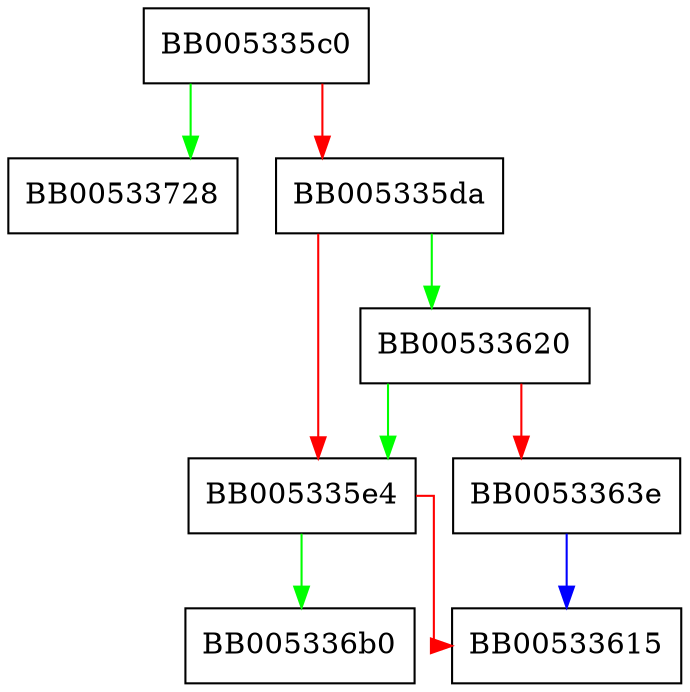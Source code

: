 digraph BIO_bind {
  node [shape="box"];
  graph [splines=ortho];
  BB005335c0 -> BB00533728 [color="green"];
  BB005335c0 -> BB005335da [color="red"];
  BB005335da -> BB00533620 [color="green"];
  BB005335da -> BB005335e4 [color="red"];
  BB005335e4 -> BB005336b0 [color="green"];
  BB005335e4 -> BB00533615 [color="red"];
  BB00533620 -> BB005335e4 [color="green"];
  BB00533620 -> BB0053363e [color="red"];
  BB0053363e -> BB00533615 [color="blue"];
}
